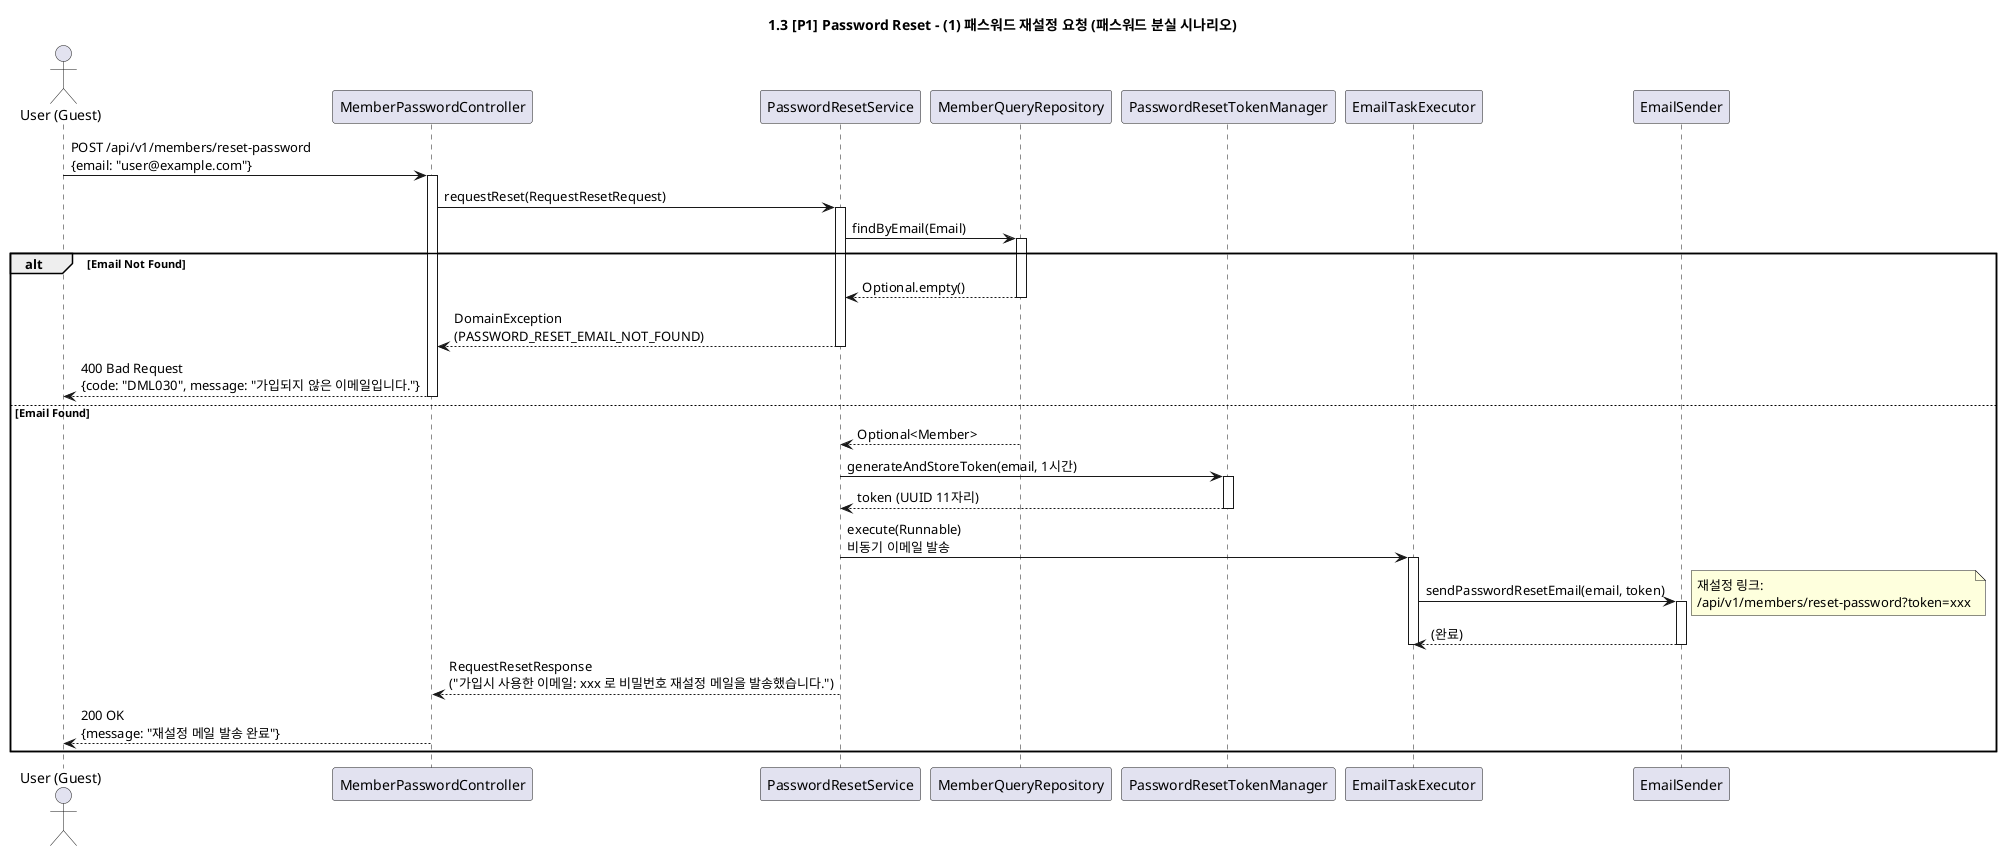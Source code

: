 @startuml

title 1.3 [P1] Password Reset - (1) 패스워드 재설정 요청 (패스워드 분실 시나리오)

actor "User (Guest)" as User
participant "MemberPasswordController" as Controller
participant "PasswordResetService" as AppService
participant "MemberQueryRepository" as QueryRepository
participant "PasswordResetTokenManager" as TokenManager
participant "EmailTaskExecutor" as TaskExecutor
participant "EmailSender" as EmailAdapter

User -> Controller: POST /api/v1/members/reset-password\n{email: "user@example.com"}
activate Controller

Controller -> AppService: requestReset(RequestResetRequest)
activate AppService

AppService -> QueryRepository: findByEmail(Email)
activate QueryRepository
alt Email Not Found
    QueryRepository --> AppService: Optional.empty()
    deactivate QueryRepository
    AppService --> Controller: DomainException\n(PASSWORD_RESET_EMAIL_NOT_FOUND)
    deactivate AppService
    Controller --> User: 400 Bad Request\n{code: "DML030", message: "가입되지 않은 이메일입니다."}
    deactivate Controller
else Email Found
    QueryRepository --> AppService: Optional<Member>
    deactivate QueryRepository

    AppService -> TokenManager: generateAndStoreToken(email, 1시간)
    activate TokenManager
    TokenManager --> AppService: token (UUID 11자리)
    deactivate TokenManager

    AppService -> TaskExecutor: execute(Runnable)\n비동기 이메일 발송
    activate TaskExecutor
    TaskExecutor -> EmailAdapter: sendPasswordResetEmail(email, token)
    activate EmailAdapter
    note right: 재설정 링크:\n/api/v1/members/reset-password?token=xxx
    EmailAdapter --> TaskExecutor: (완료)
    deactivate EmailAdapter
    deactivate TaskExecutor

    AppService --> Controller: RequestResetResponse\n("가입시 사용한 이메일: xxx 로 비밀번호 재설정 메일을 발송했습니다.")
    deactivate AppService

    Controller --> User: 200 OK\n{message: "재설정 메일 발송 완료"}
    deactivate Controller
end
@enduml